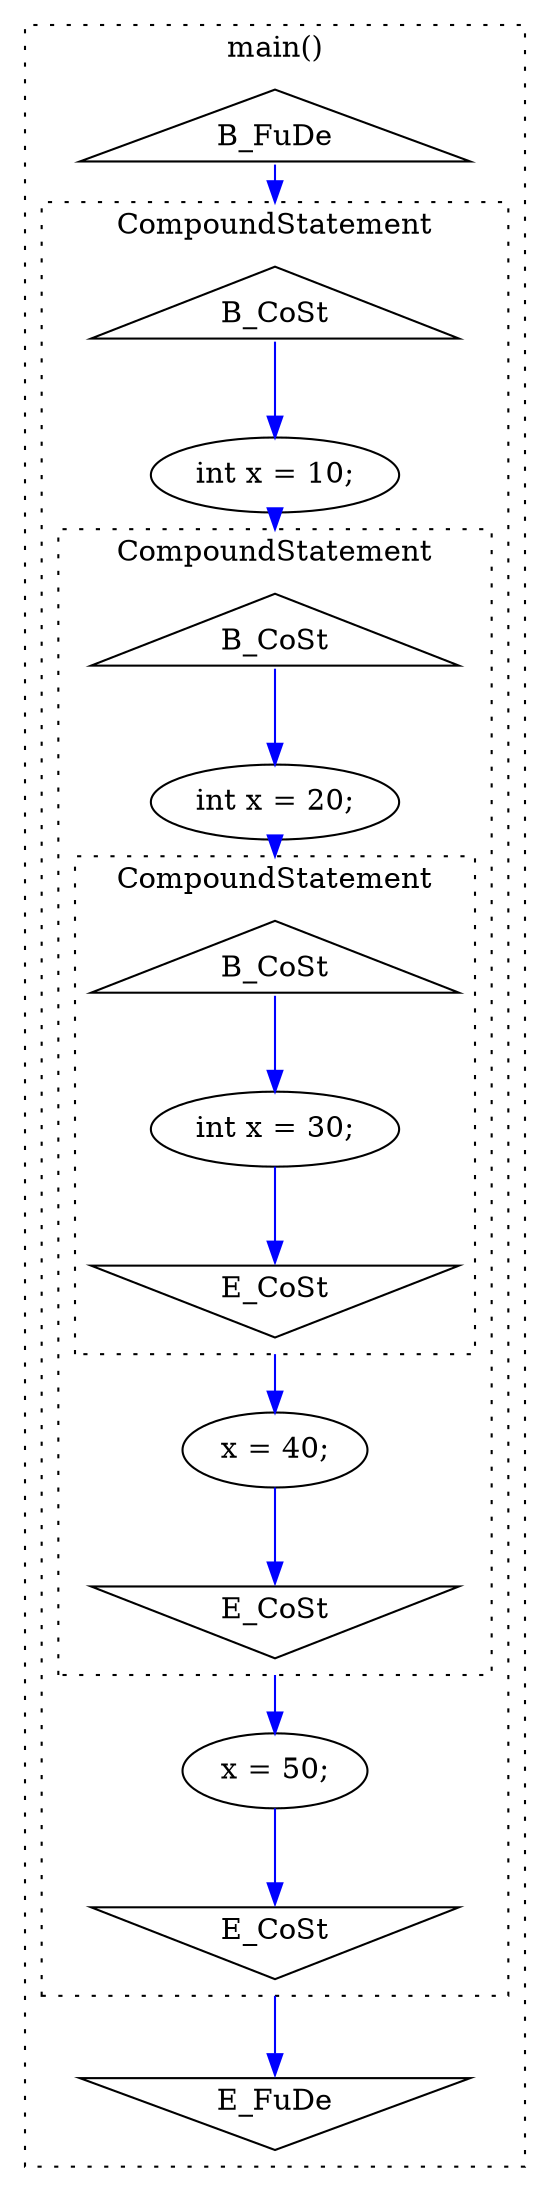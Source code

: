 digraph graph403930795 {
	compound=true;
	edge[color=blue];
	subgraph cluster1920147706 {
		compound=true;
		style=dotted;
		label="main()";
		node691404076[label="B_FuDe", shape="triangle"];
		node1057064084[label="E_FuDe", shape="invtriangle"];
		subgraph cluster1021592569 {
			compound=true;
			style=dotted;
			label="CompoundStatement";
			node1476116591[label="B_CoSt", shape="triangle"];
			node1369541409[label="E_CoSt", shape="invtriangle"];
			node1656197285[label="int x = 10;"];
			subgraph cluster2085813377 {
				compound=true;
				style=dotted;
				label="CompoundStatement";
				node1965269980[label="B_CoSt", shape="triangle"];
				node671536858[label="E_CoSt", shape="invtriangle"];
				node1986677191[label="int x = 20;"];
				subgraph cluster498537855 {
					compound=true;
					style=dotted;
					label="CompoundStatement";
					node1977776214[label="B_CoSt", shape="triangle"];
					node1808584758[label="E_CoSt", shape="invtriangle"];
					node1330415865[label="int x = 30;"];
				}
				node1786077314[label="x = 40;"];
			}
			node213095762[label="x = 50;"];
		}
	}
	node691404076 -> node1476116591[tailport=s, headport=n, weight=8, lhead=cluster1021592569];
	node1476116591 -> node1656197285[tailport=s, headport=n, weight=8];
	node1656197285 -> node1965269980[lhead=cluster2085813377, weight=8, tailport=s, headport=n];
	node1965269980 -> node1986677191[tailport=s, headport=n, weight=8];
	node1986677191 -> node1977776214[lhead=cluster498537855, weight=8, tailport=s, headport=n];
	node1977776214 -> node1330415865[tailport=s, headport=n, weight=8];
	node1330415865 -> node1808584758[weight=8, tailport=s, headport=n];
	node1808584758 -> node1786077314[tailport=s, headport=n, weight=8, ltail=cluster498537855];
	node1786077314 -> node671536858[weight=8, tailport=s, headport=n];
	node671536858 -> node213095762[tailport=s, headport=n, weight=8, ltail=cluster2085813377];
	node213095762 -> node1369541409[weight=8, tailport=s, headport=n];
	node1369541409 -> node1057064084[tailport=s, headport=n, weight=8, ltail=cluster1021592569];
}
